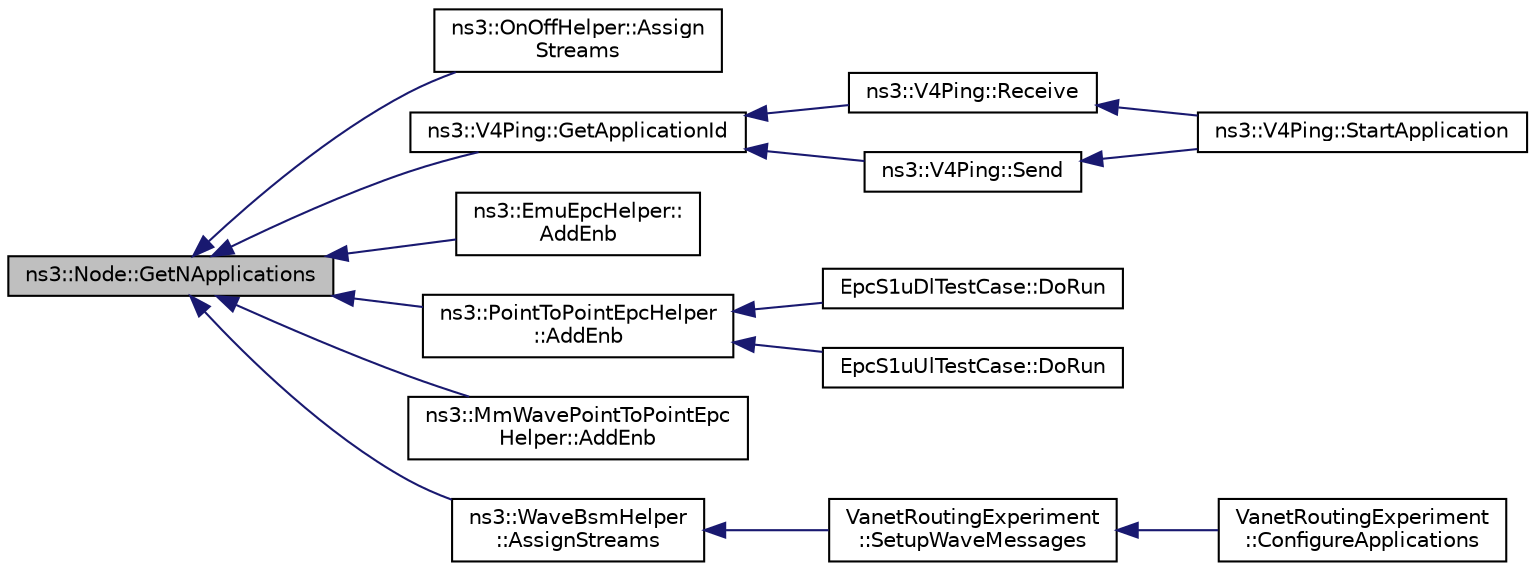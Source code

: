 digraph "ns3::Node::GetNApplications"
{
  edge [fontname="Helvetica",fontsize="10",labelfontname="Helvetica",labelfontsize="10"];
  node [fontname="Helvetica",fontsize="10",shape=record];
  rankdir="LR";
  Node1 [label="ns3::Node::GetNApplications",height=0.2,width=0.4,color="black", fillcolor="grey75", style="filled", fontcolor="black"];
  Node1 -> Node2 [dir="back",color="midnightblue",fontsize="10",style="solid"];
  Node2 [label="ns3::OnOffHelper::Assign\lStreams",height=0.2,width=0.4,color="black", fillcolor="white", style="filled",URL="$dd/d6a/classns3_1_1OnOffHelper.html#a85670455fe0522c2040fbdddb6d4d1fb"];
  Node1 -> Node3 [dir="back",color="midnightblue",fontsize="10",style="solid"];
  Node3 [label="ns3::V4Ping::GetApplicationId",height=0.2,width=0.4,color="black", fillcolor="white", style="filled",URL="$d3/da5/classns3_1_1V4Ping.html#a294b811c91221c31618d4cdcb389a96b",tooltip="Return the application ID in the node. "];
  Node3 -> Node4 [dir="back",color="midnightblue",fontsize="10",style="solid"];
  Node4 [label="ns3::V4Ping::Receive",height=0.2,width=0.4,color="black", fillcolor="white", style="filled",URL="$d3/da5/classns3_1_1V4Ping.html#a87c38673f7b4c568d114c2815ff2aa78",tooltip="Receive an ICMP Echo. "];
  Node4 -> Node5 [dir="back",color="midnightblue",fontsize="10",style="solid"];
  Node5 [label="ns3::V4Ping::StartApplication",height=0.2,width=0.4,color="black", fillcolor="white", style="filled",URL="$d3/da5/classns3_1_1V4Ping.html#ac5176e135c81f0764bcd560c7fc71390",tooltip="Application specific startup code. "];
  Node3 -> Node6 [dir="back",color="midnightblue",fontsize="10",style="solid"];
  Node6 [label="ns3::V4Ping::Send",height=0.2,width=0.4,color="black", fillcolor="white", style="filled",URL="$d3/da5/classns3_1_1V4Ping.html#a26d3a4285998df72a37dfa62b9097e4b",tooltip="Send one Ping (ICMP ECHO) to the destination. "];
  Node6 -> Node5 [dir="back",color="midnightblue",fontsize="10",style="solid"];
  Node1 -> Node7 [dir="back",color="midnightblue",fontsize="10",style="solid"];
  Node7 [label="ns3::EmuEpcHelper::\lAddEnb",height=0.2,width=0.4,color="black", fillcolor="white", style="filled",URL="$d9/db8/classns3_1_1EmuEpcHelper.html#abaff0cf3ed70c034b5e0fd22dc89a7ba"];
  Node1 -> Node8 [dir="back",color="midnightblue",fontsize="10",style="solid"];
  Node8 [label="ns3::PointToPointEpcHelper\l::AddEnb",height=0.2,width=0.4,color="black", fillcolor="white", style="filled",URL="$de/d5b/classns3_1_1PointToPointEpcHelper.html#a6636cc9c0501b719bd81ed13efd3c589"];
  Node8 -> Node9 [dir="back",color="midnightblue",fontsize="10",style="solid"];
  Node9 [label="EpcS1uDlTestCase::DoRun",height=0.2,width=0.4,color="black", fillcolor="white", style="filled",URL="$db/d72/classEpcS1uDlTestCase.html#a2ac9313672e6c5e2a5a33f98a77ffec2",tooltip="Implementation to actually run this TestCase. "];
  Node8 -> Node10 [dir="back",color="midnightblue",fontsize="10",style="solid"];
  Node10 [label="EpcS1uUlTestCase::DoRun",height=0.2,width=0.4,color="black", fillcolor="white", style="filled",URL="$d8/d4d/classEpcS1uUlTestCase.html#a6fa27997312de46d9b0f3ab2221a24fa",tooltip="Implementation to actually run this TestCase. "];
  Node1 -> Node11 [dir="back",color="midnightblue",fontsize="10",style="solid"];
  Node11 [label="ns3::MmWavePointToPointEpc\lHelper::AddEnb",height=0.2,width=0.4,color="black", fillcolor="white", style="filled",URL="$db/dca/classns3_1_1MmWavePointToPointEpcHelper.html#a9cd7e12bfdf03508e7a64d5fdf456366"];
  Node1 -> Node12 [dir="back",color="midnightblue",fontsize="10",style="solid"];
  Node12 [label="ns3::WaveBsmHelper\l::AssignStreams",height=0.2,width=0.4,color="black", fillcolor="white", style="filled",URL="$d5/d84/classns3_1_1WaveBsmHelper.html#ae70eefd2d78ae539e65ea27468a525d2"];
  Node12 -> Node13 [dir="back",color="midnightblue",fontsize="10",style="solid"];
  Node13 [label="VanetRoutingExperiment\l::SetupWaveMessages",height=0.2,width=0.4,color="black", fillcolor="white", style="filled",URL="$d7/d1b/classVanetRoutingExperiment.html#ac1c715525bd264c2dbf121540cc20490",tooltip="Set up generation of IEEE 1609 WAVE messages, as a Basic Safety Message (BSM). The BSM is typically a..."];
  Node13 -> Node14 [dir="back",color="midnightblue",fontsize="10",style="solid"];
  Node14 [label="VanetRoutingExperiment\l::ConfigureApplications",height=0.2,width=0.4,color="black", fillcolor="white", style="filled",URL="$d7/d1b/classVanetRoutingExperiment.html#ac9ec4394e60b165e355ddbe1eecc78fd",tooltip="Configure applications. "];
}
